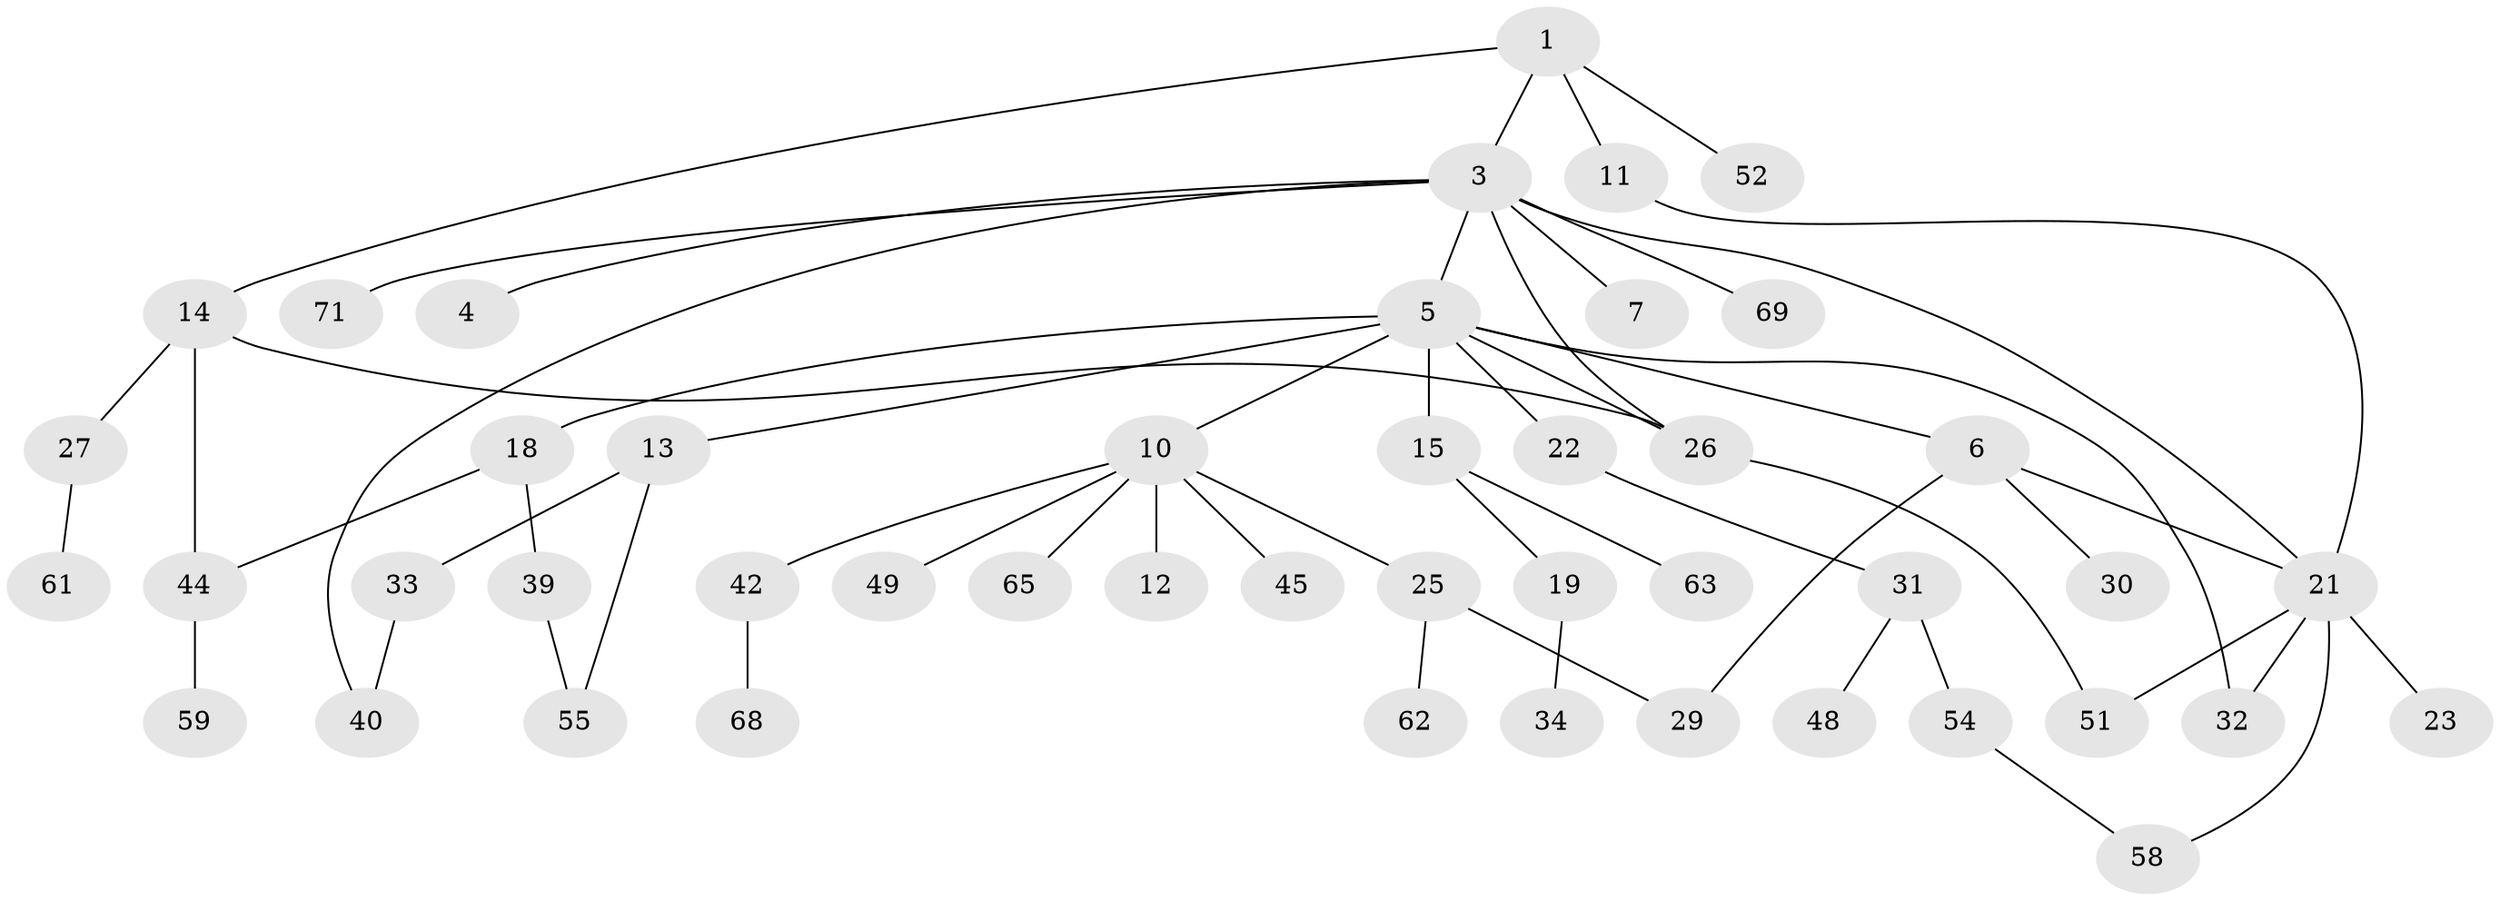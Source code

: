 // Generated by graph-tools (version 1.1) at 2025/51/02/27/25 19:51:37]
// undirected, 46 vertices, 56 edges
graph export_dot {
graph [start="1"]
  node [color=gray90,style=filled];
  1 [super="+2"];
  3 [super="+9"];
  4 [super="+67"];
  5 [super="+8"];
  6 [super="+17"];
  7;
  10 [super="+16"];
  11 [super="+28"];
  12;
  13 [super="+57"];
  14 [super="+20"];
  15 [super="+46"];
  18 [super="+24"];
  19 [super="+37"];
  21 [super="+74"];
  22;
  23 [super="+35"];
  25 [super="+43"];
  26 [super="+36"];
  27 [super="+41"];
  29 [super="+38"];
  30;
  31 [super="+73"];
  32;
  33;
  34;
  39 [super="+47"];
  40 [super="+56"];
  42 [super="+50"];
  44 [super="+64"];
  45;
  48;
  49;
  51 [super="+60"];
  52 [super="+53"];
  54 [super="+70"];
  55;
  58 [super="+72"];
  59;
  61;
  62 [super="+66"];
  63;
  65;
  68;
  69;
  71;
  1 -- 3;
  1 -- 11;
  1 -- 52;
  1 -- 14;
  3 -- 4;
  3 -- 5;
  3 -- 7;
  3 -- 21;
  3 -- 69;
  3 -- 71;
  3 -- 40;
  3 -- 26;
  5 -- 6;
  5 -- 10;
  5 -- 13;
  5 -- 15;
  5 -- 32;
  5 -- 18;
  5 -- 22;
  5 -- 26;
  6 -- 29;
  6 -- 21;
  6 -- 30;
  10 -- 12;
  10 -- 25;
  10 -- 42;
  10 -- 45;
  10 -- 65;
  10 -- 49;
  11 -- 21;
  13 -- 33;
  13 -- 55;
  14 -- 26;
  14 -- 27;
  14 -- 44;
  15 -- 19;
  15 -- 63;
  18 -- 44;
  18 -- 39;
  19 -- 34;
  21 -- 23;
  21 -- 51;
  21 -- 58;
  21 -- 32;
  22 -- 31;
  25 -- 62;
  25 -- 29;
  26 -- 51;
  27 -- 61;
  31 -- 48;
  31 -- 54;
  33 -- 40;
  39 -- 55;
  42 -- 68;
  44 -- 59;
  54 -- 58;
}
